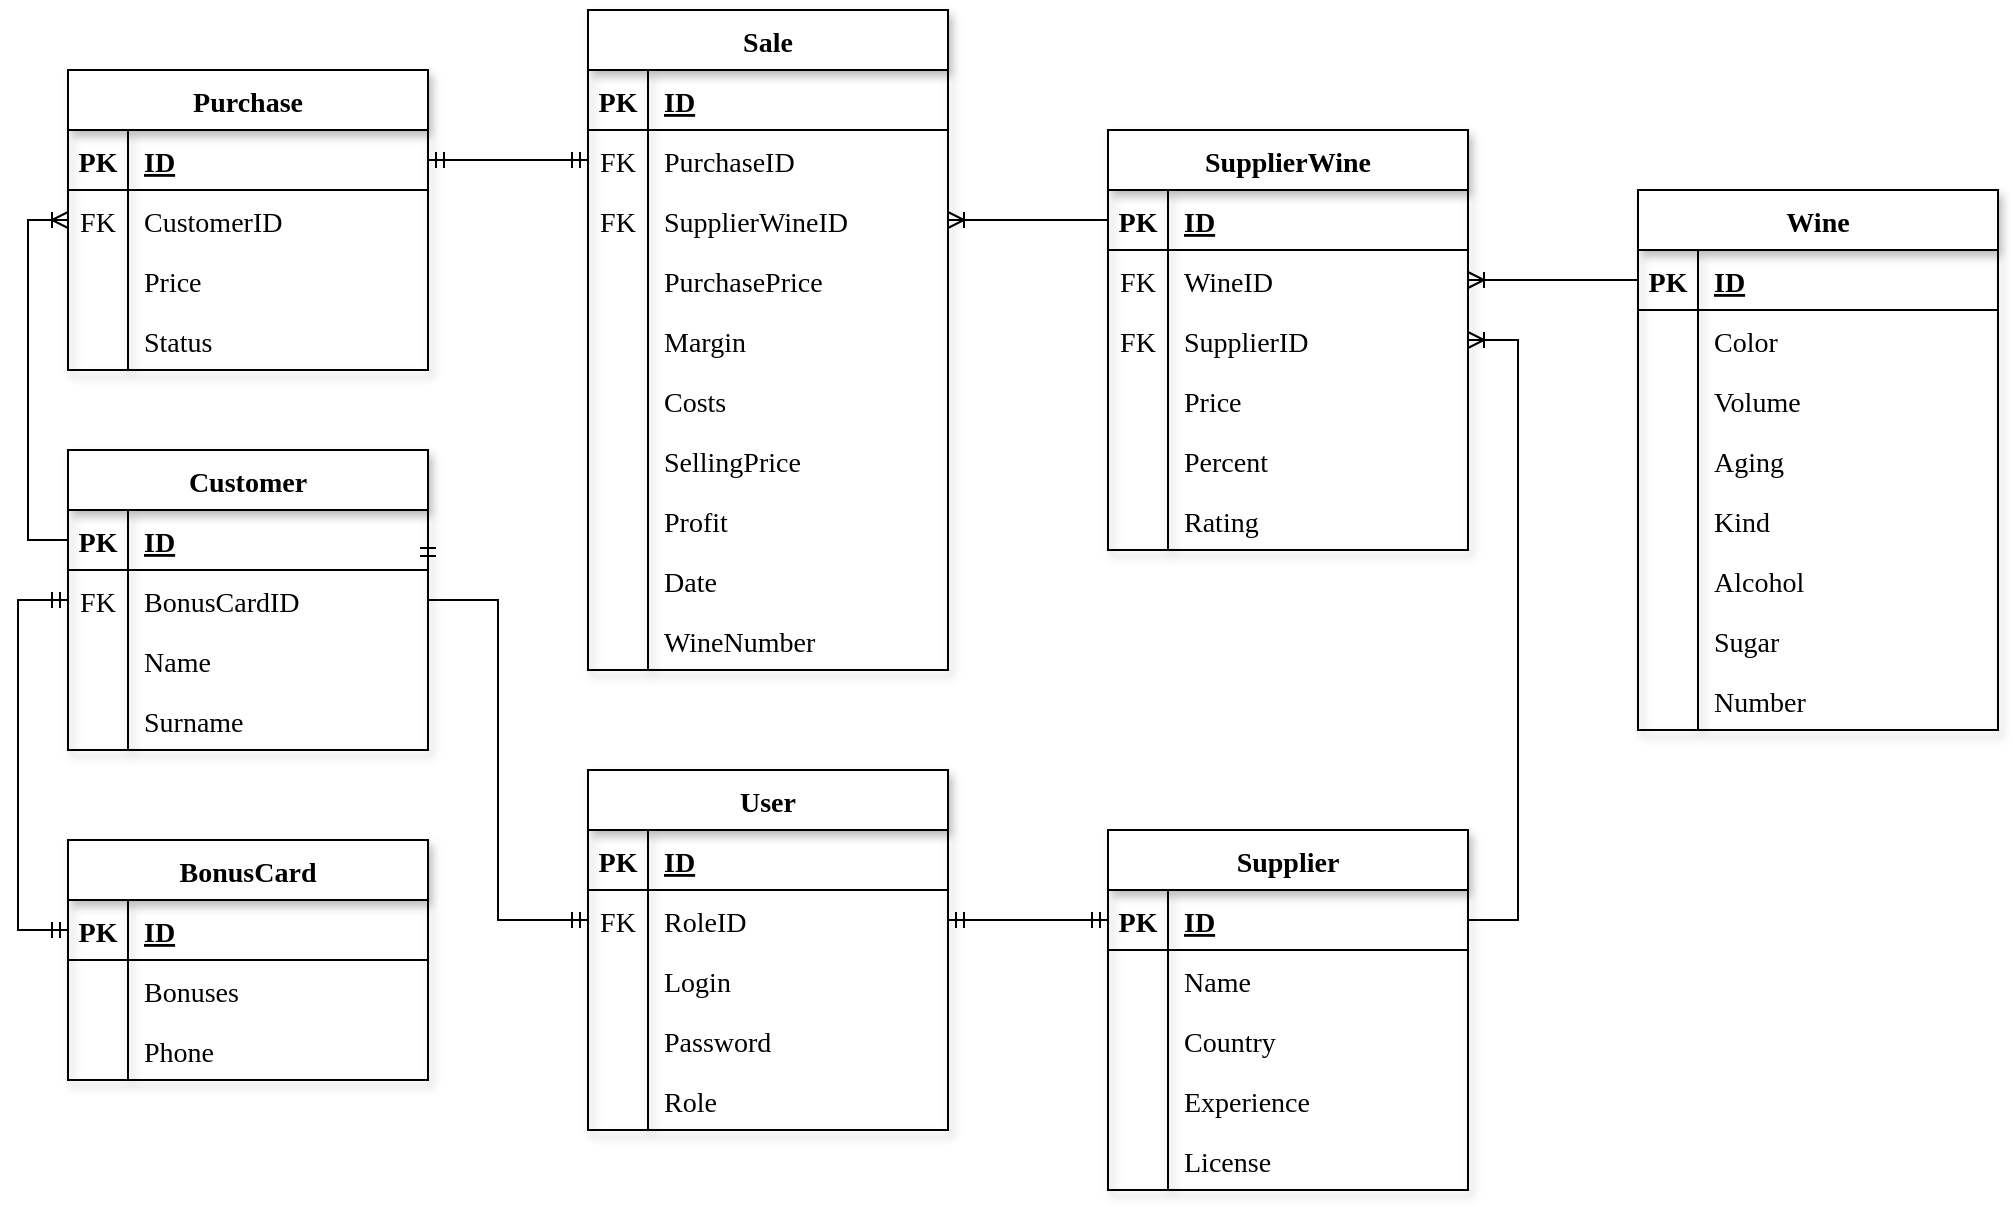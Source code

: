 <mxfile version="20.3.0" type="device"><diagram id="XGkkeGq5Codzp9SD0JPh" name="Page-1"><mxGraphModel dx="1288" dy="785" grid="1" gridSize="10" guides="1" tooltips="1" connect="1" arrows="1" fold="1" page="1" pageScale="1" pageWidth="1100" pageHeight="700" math="0" shadow="0"><root><mxCell id="0"/><mxCell id="1" parent="0"/><mxCell id="1Ai9GluLPzyUE-Ht4UJD-35" value="Purchase" style="shape=table;startSize=30;container=1;collapsible=1;childLayout=tableLayout;fixedRows=1;rowLines=0;fontStyle=1;align=center;resizeLast=1;fontFamily=Times New Roman;fontSize=14;shadow=1;" parent="1" vertex="1"><mxGeometry x="80" y="85" width="180" height="150" as="geometry"/></mxCell><mxCell id="1Ai9GluLPzyUE-Ht4UJD-36" value="" style="shape=tableRow;horizontal=0;startSize=0;swimlaneHead=0;swimlaneBody=0;fillColor=none;collapsible=0;dropTarget=0;points=[[0,0.5],[1,0.5]];portConstraint=eastwest;top=0;left=0;right=0;bottom=1;fontFamily=Times New Roman;fontSize=14;" parent="1Ai9GluLPzyUE-Ht4UJD-35" vertex="1"><mxGeometry y="30" width="180" height="30" as="geometry"/></mxCell><mxCell id="1Ai9GluLPzyUE-Ht4UJD-37" value="PK" style="shape=partialRectangle;connectable=0;fillColor=none;top=0;left=0;bottom=0;right=0;fontStyle=1;overflow=hidden;fontFamily=Times New Roman;fontSize=14;" parent="1Ai9GluLPzyUE-Ht4UJD-36" vertex="1"><mxGeometry width="30" height="30" as="geometry"><mxRectangle width="30" height="30" as="alternateBounds"/></mxGeometry></mxCell><mxCell id="1Ai9GluLPzyUE-Ht4UJD-38" value="ID" style="shape=partialRectangle;connectable=0;fillColor=none;top=0;left=0;bottom=0;right=0;align=left;spacingLeft=6;fontStyle=5;overflow=hidden;fontFamily=Times New Roman;fontSize=14;" parent="1Ai9GluLPzyUE-Ht4UJD-36" vertex="1"><mxGeometry x="30" width="150" height="30" as="geometry"><mxRectangle width="150" height="30" as="alternateBounds"/></mxGeometry></mxCell><mxCell id="1Ai9GluLPzyUE-Ht4UJD-39" value="" style="shape=tableRow;horizontal=0;startSize=0;swimlaneHead=0;swimlaneBody=0;fillColor=none;collapsible=0;dropTarget=0;points=[[0,0.5],[1,0.5]];portConstraint=eastwest;top=0;left=0;right=0;bottom=0;fontFamily=Times New Roman;fontSize=14;" parent="1Ai9GluLPzyUE-Ht4UJD-35" vertex="1"><mxGeometry y="60" width="180" height="30" as="geometry"/></mxCell><mxCell id="1Ai9GluLPzyUE-Ht4UJD-40" value="FK" style="shape=partialRectangle;connectable=0;fillColor=none;top=0;left=0;bottom=0;right=0;editable=1;overflow=hidden;fontFamily=Times New Roman;fontSize=14;" parent="1Ai9GluLPzyUE-Ht4UJD-39" vertex="1"><mxGeometry width="30" height="30" as="geometry"><mxRectangle width="30" height="30" as="alternateBounds"/></mxGeometry></mxCell><mxCell id="1Ai9GluLPzyUE-Ht4UJD-41" value="CustomerID" style="shape=partialRectangle;connectable=0;fillColor=none;top=0;left=0;bottom=0;right=0;align=left;spacingLeft=6;overflow=hidden;fontFamily=Times New Roman;fontSize=14;" parent="1Ai9GluLPzyUE-Ht4UJD-39" vertex="1"><mxGeometry x="30" width="150" height="30" as="geometry"><mxRectangle width="150" height="30" as="alternateBounds"/></mxGeometry></mxCell><mxCell id="1Ai9GluLPzyUE-Ht4UJD-42" value="" style="shape=tableRow;horizontal=0;startSize=0;swimlaneHead=0;swimlaneBody=0;fillColor=none;collapsible=0;dropTarget=0;points=[[0,0.5],[1,0.5]];portConstraint=eastwest;top=0;left=0;right=0;bottom=0;fontFamily=Times New Roman;fontSize=14;" parent="1Ai9GluLPzyUE-Ht4UJD-35" vertex="1"><mxGeometry y="90" width="180" height="30" as="geometry"/></mxCell><mxCell id="1Ai9GluLPzyUE-Ht4UJD-43" value="" style="shape=partialRectangle;connectable=0;fillColor=none;top=0;left=0;bottom=0;right=0;editable=1;overflow=hidden;fontFamily=Times New Roman;fontSize=14;" parent="1Ai9GluLPzyUE-Ht4UJD-42" vertex="1"><mxGeometry width="30" height="30" as="geometry"><mxRectangle width="30" height="30" as="alternateBounds"/></mxGeometry></mxCell><mxCell id="1Ai9GluLPzyUE-Ht4UJD-44" value="Price" style="shape=partialRectangle;connectable=0;fillColor=none;top=0;left=0;bottom=0;right=0;align=left;spacingLeft=6;overflow=hidden;fontFamily=Times New Roman;fontSize=14;" parent="1Ai9GluLPzyUE-Ht4UJD-42" vertex="1"><mxGeometry x="30" width="150" height="30" as="geometry"><mxRectangle width="150" height="30" as="alternateBounds"/></mxGeometry></mxCell><mxCell id="IpnvvjFnRVecOQaRxxlG-4" style="shape=tableRow;horizontal=0;startSize=0;swimlaneHead=0;swimlaneBody=0;fillColor=none;collapsible=0;dropTarget=0;points=[[0,0.5],[1,0.5]];portConstraint=eastwest;top=0;left=0;right=0;bottom=0;fontFamily=Times New Roman;fontSize=14;" parent="1Ai9GluLPzyUE-Ht4UJD-35" vertex="1"><mxGeometry y="120" width="180" height="30" as="geometry"/></mxCell><mxCell id="IpnvvjFnRVecOQaRxxlG-5" style="shape=partialRectangle;connectable=0;fillColor=none;top=0;left=0;bottom=0;right=0;editable=1;overflow=hidden;fontFamily=Times New Roman;fontSize=14;" parent="IpnvvjFnRVecOQaRxxlG-4" vertex="1"><mxGeometry width="30" height="30" as="geometry"><mxRectangle width="30" height="30" as="alternateBounds"/></mxGeometry></mxCell><mxCell id="IpnvvjFnRVecOQaRxxlG-6" value="Status" style="shape=partialRectangle;connectable=0;fillColor=none;top=0;left=0;bottom=0;right=0;align=left;spacingLeft=6;overflow=hidden;fontFamily=Times New Roman;fontSize=14;" parent="IpnvvjFnRVecOQaRxxlG-4" vertex="1"><mxGeometry x="30" width="150" height="30" as="geometry"><mxRectangle width="150" height="30" as="alternateBounds"/></mxGeometry></mxCell><mxCell id="1Ai9GluLPzyUE-Ht4UJD-48" value="BonusCard" style="shape=table;startSize=30;container=1;collapsible=1;childLayout=tableLayout;fixedRows=1;rowLines=0;fontStyle=1;align=center;resizeLast=1;fontFamily=Times New Roman;fontSize=14;shadow=1;" parent="1" vertex="1"><mxGeometry x="80" y="470" width="180" height="120" as="geometry"/></mxCell><mxCell id="1Ai9GluLPzyUE-Ht4UJD-49" value="" style="shape=tableRow;horizontal=0;startSize=0;swimlaneHead=0;swimlaneBody=0;fillColor=none;collapsible=0;dropTarget=0;points=[[0,0.5],[1,0.5]];portConstraint=eastwest;top=0;left=0;right=0;bottom=1;fontFamily=Times New Roman;fontSize=14;" parent="1Ai9GluLPzyUE-Ht4UJD-48" vertex="1"><mxGeometry y="30" width="180" height="30" as="geometry"/></mxCell><mxCell id="1Ai9GluLPzyUE-Ht4UJD-50" value="PK" style="shape=partialRectangle;connectable=0;fillColor=none;top=0;left=0;bottom=0;right=0;fontStyle=1;overflow=hidden;fontFamily=Times New Roman;fontSize=14;" parent="1Ai9GluLPzyUE-Ht4UJD-49" vertex="1"><mxGeometry width="30" height="30" as="geometry"><mxRectangle width="30" height="30" as="alternateBounds"/></mxGeometry></mxCell><mxCell id="1Ai9GluLPzyUE-Ht4UJD-51" value="ID" style="shape=partialRectangle;connectable=0;fillColor=none;top=0;left=0;bottom=0;right=0;align=left;spacingLeft=6;fontStyle=5;overflow=hidden;fontFamily=Times New Roman;fontSize=14;" parent="1Ai9GluLPzyUE-Ht4UJD-49" vertex="1"><mxGeometry x="30" width="150" height="30" as="geometry"><mxRectangle width="150" height="30" as="alternateBounds"/></mxGeometry></mxCell><mxCell id="1Ai9GluLPzyUE-Ht4UJD-55" value="" style="shape=tableRow;horizontal=0;startSize=0;swimlaneHead=0;swimlaneBody=0;fillColor=none;collapsible=0;dropTarget=0;points=[[0,0.5],[1,0.5]];portConstraint=eastwest;top=0;left=0;right=0;bottom=0;fontFamily=Times New Roman;fontSize=14;" parent="1Ai9GluLPzyUE-Ht4UJD-48" vertex="1"><mxGeometry y="60" width="180" height="30" as="geometry"/></mxCell><mxCell id="1Ai9GluLPzyUE-Ht4UJD-56" value="" style="shape=partialRectangle;connectable=0;fillColor=none;top=0;left=0;bottom=0;right=0;editable=1;overflow=hidden;fontFamily=Times New Roman;fontSize=14;" parent="1Ai9GluLPzyUE-Ht4UJD-55" vertex="1"><mxGeometry width="30" height="30" as="geometry"><mxRectangle width="30" height="30" as="alternateBounds"/></mxGeometry></mxCell><mxCell id="1Ai9GluLPzyUE-Ht4UJD-57" value="Bonuses" style="shape=partialRectangle;connectable=0;fillColor=none;top=0;left=0;bottom=0;right=0;align=left;spacingLeft=6;overflow=hidden;fontFamily=Times New Roman;fontSize=14;" parent="1Ai9GluLPzyUE-Ht4UJD-55" vertex="1"><mxGeometry x="30" width="150" height="30" as="geometry"><mxRectangle width="150" height="30" as="alternateBounds"/></mxGeometry></mxCell><mxCell id="IpnvvjFnRVecOQaRxxlG-1" style="shape=tableRow;horizontal=0;startSize=0;swimlaneHead=0;swimlaneBody=0;fillColor=none;collapsible=0;dropTarget=0;points=[[0,0.5],[1,0.5]];portConstraint=eastwest;top=0;left=0;right=0;bottom=0;fontFamily=Times New Roman;fontSize=14;" parent="1Ai9GluLPzyUE-Ht4UJD-48" vertex="1"><mxGeometry y="90" width="180" height="30" as="geometry"/></mxCell><mxCell id="IpnvvjFnRVecOQaRxxlG-2" style="shape=partialRectangle;connectable=0;fillColor=none;top=0;left=0;bottom=0;right=0;editable=1;overflow=hidden;fontFamily=Times New Roman;fontSize=14;" parent="IpnvvjFnRVecOQaRxxlG-1" vertex="1"><mxGeometry width="30" height="30" as="geometry"><mxRectangle width="30" height="30" as="alternateBounds"/></mxGeometry></mxCell><mxCell id="IpnvvjFnRVecOQaRxxlG-3" value="Phone" style="shape=partialRectangle;connectable=0;fillColor=none;top=0;left=0;bottom=0;right=0;align=left;spacingLeft=6;overflow=hidden;fontFamily=Times New Roman;fontSize=14;" parent="IpnvvjFnRVecOQaRxxlG-1" vertex="1"><mxGeometry x="30" width="150" height="30" as="geometry"><mxRectangle width="150" height="30" as="alternateBounds"/></mxGeometry></mxCell><mxCell id="1Ai9GluLPzyUE-Ht4UJD-58" value="Customer" style="shape=table;startSize=30;container=1;collapsible=1;childLayout=tableLayout;fixedRows=1;rowLines=0;fontStyle=1;align=center;resizeLast=1;fontFamily=Times New Roman;fontSize=14;shadow=1;" parent="1" vertex="1"><mxGeometry x="80" y="275" width="180" height="150" as="geometry"/></mxCell><mxCell id="1Ai9GluLPzyUE-Ht4UJD-59" value="" style="shape=tableRow;horizontal=0;startSize=0;swimlaneHead=0;swimlaneBody=0;fillColor=none;collapsible=0;dropTarget=0;points=[[0,0.5],[1,0.5]];portConstraint=eastwest;top=0;left=0;right=0;bottom=1;fontFamily=Times New Roman;fontSize=14;" parent="1Ai9GluLPzyUE-Ht4UJD-58" vertex="1"><mxGeometry y="30" width="180" height="30" as="geometry"/></mxCell><mxCell id="1Ai9GluLPzyUE-Ht4UJD-60" value="PK" style="shape=partialRectangle;connectable=0;fillColor=none;top=0;left=0;bottom=0;right=0;fontStyle=1;overflow=hidden;fontFamily=Times New Roman;fontSize=14;" parent="1Ai9GluLPzyUE-Ht4UJD-59" vertex="1"><mxGeometry width="30" height="30" as="geometry"><mxRectangle width="30" height="30" as="alternateBounds"/></mxGeometry></mxCell><mxCell id="1Ai9GluLPzyUE-Ht4UJD-61" value="ID" style="shape=partialRectangle;connectable=0;fillColor=none;top=0;left=0;bottom=0;right=0;align=left;spacingLeft=6;fontStyle=5;overflow=hidden;fontFamily=Times New Roman;fontSize=14;" parent="1Ai9GluLPzyUE-Ht4UJD-59" vertex="1"><mxGeometry x="30" width="150" height="30" as="geometry"><mxRectangle width="150" height="30" as="alternateBounds"/></mxGeometry></mxCell><mxCell id="1Ai9GluLPzyUE-Ht4UJD-62" value="" style="shape=tableRow;horizontal=0;startSize=0;swimlaneHead=0;swimlaneBody=0;fillColor=none;collapsible=0;dropTarget=0;points=[[0,0.5],[1,0.5]];portConstraint=eastwest;top=0;left=0;right=0;bottom=0;fontFamily=Times New Roman;fontSize=14;" parent="1Ai9GluLPzyUE-Ht4UJD-58" vertex="1"><mxGeometry y="60" width="180" height="30" as="geometry"/></mxCell><mxCell id="1Ai9GluLPzyUE-Ht4UJD-63" value="FK" style="shape=partialRectangle;connectable=0;fillColor=none;top=0;left=0;bottom=0;right=0;editable=1;overflow=hidden;fontFamily=Times New Roman;fontSize=14;" parent="1Ai9GluLPzyUE-Ht4UJD-62" vertex="1"><mxGeometry width="30" height="30" as="geometry"><mxRectangle width="30" height="30" as="alternateBounds"/></mxGeometry></mxCell><mxCell id="1Ai9GluLPzyUE-Ht4UJD-64" value="BonusCardID" style="shape=partialRectangle;connectable=0;fillColor=none;top=0;left=0;bottom=0;right=0;align=left;spacingLeft=6;overflow=hidden;fontFamily=Times New Roman;fontSize=14;" parent="1Ai9GluLPzyUE-Ht4UJD-62" vertex="1"><mxGeometry x="30" width="150" height="30" as="geometry"><mxRectangle width="150" height="30" as="alternateBounds"/></mxGeometry></mxCell><mxCell id="1Ai9GluLPzyUE-Ht4UJD-65" value="" style="shape=tableRow;horizontal=0;startSize=0;swimlaneHead=0;swimlaneBody=0;fillColor=none;collapsible=0;dropTarget=0;points=[[0,0.5],[1,0.5]];portConstraint=eastwest;top=0;left=0;right=0;bottom=0;fontFamily=Times New Roman;fontSize=14;" parent="1Ai9GluLPzyUE-Ht4UJD-58" vertex="1"><mxGeometry y="90" width="180" height="30" as="geometry"/></mxCell><mxCell id="1Ai9GluLPzyUE-Ht4UJD-66" value="" style="shape=partialRectangle;connectable=0;fillColor=none;top=0;left=0;bottom=0;right=0;editable=1;overflow=hidden;fontFamily=Times New Roman;fontSize=14;" parent="1Ai9GluLPzyUE-Ht4UJD-65" vertex="1"><mxGeometry width="30" height="30" as="geometry"><mxRectangle width="30" height="30" as="alternateBounds"/></mxGeometry></mxCell><mxCell id="1Ai9GluLPzyUE-Ht4UJD-67" value="Name" style="shape=partialRectangle;connectable=0;fillColor=none;top=0;left=0;bottom=0;right=0;align=left;spacingLeft=6;overflow=hidden;fontFamily=Times New Roman;fontSize=14;" parent="1Ai9GluLPzyUE-Ht4UJD-65" vertex="1"><mxGeometry x="30" width="150" height="30" as="geometry"><mxRectangle width="150" height="30" as="alternateBounds"/></mxGeometry></mxCell><mxCell id="1Ai9GluLPzyUE-Ht4UJD-68" style="shape=tableRow;horizontal=0;startSize=0;swimlaneHead=0;swimlaneBody=0;fillColor=none;collapsible=0;dropTarget=0;points=[[0,0.5],[1,0.5]];portConstraint=eastwest;top=0;left=0;right=0;bottom=0;fontFamily=Times New Roman;fontSize=14;" parent="1Ai9GluLPzyUE-Ht4UJD-58" vertex="1"><mxGeometry y="120" width="180" height="30" as="geometry"/></mxCell><mxCell id="1Ai9GluLPzyUE-Ht4UJD-69" style="shape=partialRectangle;connectable=0;fillColor=none;top=0;left=0;bottom=0;right=0;editable=1;overflow=hidden;fontFamily=Times New Roman;fontSize=14;" parent="1Ai9GluLPzyUE-Ht4UJD-68" vertex="1"><mxGeometry width="30" height="30" as="geometry"><mxRectangle width="30" height="30" as="alternateBounds"/></mxGeometry></mxCell><mxCell id="1Ai9GluLPzyUE-Ht4UJD-70" value="Surname" style="shape=partialRectangle;connectable=0;fillColor=none;top=0;left=0;bottom=0;right=0;align=left;spacingLeft=6;overflow=hidden;fontFamily=Times New Roman;fontSize=14;" parent="1Ai9GluLPzyUE-Ht4UJD-68" vertex="1"><mxGeometry x="30" width="150" height="30" as="geometry"><mxRectangle width="150" height="30" as="alternateBounds"/></mxGeometry></mxCell><mxCell id="1Ai9GluLPzyUE-Ht4UJD-74" value="Sale" style="shape=table;startSize=30;container=1;collapsible=1;childLayout=tableLayout;fixedRows=1;rowLines=0;fontStyle=1;align=center;resizeLast=1;fontFamily=Times New Roman;fontSize=14;shadow=1;" parent="1" vertex="1"><mxGeometry x="340" y="55" width="180" height="330" as="geometry"/></mxCell><mxCell id="1Ai9GluLPzyUE-Ht4UJD-75" value="" style="shape=tableRow;horizontal=0;startSize=0;swimlaneHead=0;swimlaneBody=0;fillColor=none;collapsible=0;dropTarget=0;points=[[0,0.5],[1,0.5]];portConstraint=eastwest;top=0;left=0;right=0;bottom=1;fontFamily=Times New Roman;fontSize=14;" parent="1Ai9GluLPzyUE-Ht4UJD-74" vertex="1"><mxGeometry y="30" width="180" height="30" as="geometry"/></mxCell><mxCell id="1Ai9GluLPzyUE-Ht4UJD-76" value="PK" style="shape=partialRectangle;connectable=0;fillColor=none;top=0;left=0;bottom=0;right=0;fontStyle=1;overflow=hidden;fontFamily=Times New Roman;fontSize=14;" parent="1Ai9GluLPzyUE-Ht4UJD-75" vertex="1"><mxGeometry width="30" height="30" as="geometry"><mxRectangle width="30" height="30" as="alternateBounds"/></mxGeometry></mxCell><mxCell id="1Ai9GluLPzyUE-Ht4UJD-77" value="ID" style="shape=partialRectangle;connectable=0;fillColor=none;top=0;left=0;bottom=0;right=0;align=left;spacingLeft=6;fontStyle=5;overflow=hidden;fontFamily=Times New Roman;fontSize=14;" parent="1Ai9GluLPzyUE-Ht4UJD-75" vertex="1"><mxGeometry x="30" width="150" height="30" as="geometry"><mxRectangle width="150" height="30" as="alternateBounds"/></mxGeometry></mxCell><mxCell id="1Ai9GluLPzyUE-Ht4UJD-78" value="" style="shape=tableRow;horizontal=0;startSize=0;swimlaneHead=0;swimlaneBody=0;fillColor=none;collapsible=0;dropTarget=0;points=[[0,0.5],[1,0.5]];portConstraint=eastwest;top=0;left=0;right=0;bottom=0;fontFamily=Times New Roman;fontSize=14;" parent="1Ai9GluLPzyUE-Ht4UJD-74" vertex="1"><mxGeometry y="60" width="180" height="30" as="geometry"/></mxCell><mxCell id="1Ai9GluLPzyUE-Ht4UJD-79" value="FK" style="shape=partialRectangle;connectable=0;fillColor=none;top=0;left=0;bottom=0;right=0;editable=1;overflow=hidden;fontFamily=Times New Roman;fontSize=14;" parent="1Ai9GluLPzyUE-Ht4UJD-78" vertex="1"><mxGeometry width="30" height="30" as="geometry"><mxRectangle width="30" height="30" as="alternateBounds"/></mxGeometry></mxCell><mxCell id="1Ai9GluLPzyUE-Ht4UJD-80" value="PurchaseID" style="shape=partialRectangle;connectable=0;fillColor=none;top=0;left=0;bottom=0;right=0;align=left;spacingLeft=6;overflow=hidden;fontFamily=Times New Roman;fontSize=14;" parent="1Ai9GluLPzyUE-Ht4UJD-78" vertex="1"><mxGeometry x="30" width="150" height="30" as="geometry"><mxRectangle width="150" height="30" as="alternateBounds"/></mxGeometry></mxCell><mxCell id="1Ai9GluLPzyUE-Ht4UJD-81" value="" style="shape=tableRow;horizontal=0;startSize=0;swimlaneHead=0;swimlaneBody=0;fillColor=none;collapsible=0;dropTarget=0;points=[[0,0.5],[1,0.5]];portConstraint=eastwest;top=0;left=0;right=0;bottom=0;fontFamily=Times New Roman;fontSize=14;" parent="1Ai9GluLPzyUE-Ht4UJD-74" vertex="1"><mxGeometry y="90" width="180" height="30" as="geometry"/></mxCell><mxCell id="1Ai9GluLPzyUE-Ht4UJD-82" value="FK" style="shape=partialRectangle;connectable=0;fillColor=none;top=0;left=0;bottom=0;right=0;editable=1;overflow=hidden;fontFamily=Times New Roman;fontSize=14;" parent="1Ai9GluLPzyUE-Ht4UJD-81" vertex="1"><mxGeometry width="30" height="30" as="geometry"><mxRectangle width="30" height="30" as="alternateBounds"/></mxGeometry></mxCell><mxCell id="1Ai9GluLPzyUE-Ht4UJD-83" value="SupplierWineID" style="shape=partialRectangle;connectable=0;fillColor=none;top=0;left=0;bottom=0;right=0;align=left;spacingLeft=6;overflow=hidden;fontFamily=Times New Roman;fontSize=14;" parent="1Ai9GluLPzyUE-Ht4UJD-81" vertex="1"><mxGeometry x="30" width="150" height="30" as="geometry"><mxRectangle width="150" height="30" as="alternateBounds"/></mxGeometry></mxCell><mxCell id="1Ai9GluLPzyUE-Ht4UJD-84" style="shape=tableRow;horizontal=0;startSize=0;swimlaneHead=0;swimlaneBody=0;fillColor=none;collapsible=0;dropTarget=0;points=[[0,0.5],[1,0.5]];portConstraint=eastwest;top=0;left=0;right=0;bottom=0;fontFamily=Times New Roman;fontSize=14;" parent="1Ai9GluLPzyUE-Ht4UJD-74" vertex="1"><mxGeometry y="120" width="180" height="30" as="geometry"/></mxCell><mxCell id="1Ai9GluLPzyUE-Ht4UJD-85" style="shape=partialRectangle;connectable=0;fillColor=none;top=0;left=0;bottom=0;right=0;editable=1;overflow=hidden;fontFamily=Times New Roman;fontSize=14;" parent="1Ai9GluLPzyUE-Ht4UJD-84" vertex="1"><mxGeometry width="30" height="30" as="geometry"><mxRectangle width="30" height="30" as="alternateBounds"/></mxGeometry></mxCell><mxCell id="1Ai9GluLPzyUE-Ht4UJD-86" value="PurchasePrice" style="shape=partialRectangle;connectable=0;fillColor=none;top=0;left=0;bottom=0;right=0;align=left;spacingLeft=6;overflow=hidden;fontFamily=Times New Roman;fontSize=14;" parent="1Ai9GluLPzyUE-Ht4UJD-84" vertex="1"><mxGeometry x="30" width="150" height="30" as="geometry"><mxRectangle width="150" height="30" as="alternateBounds"/></mxGeometry></mxCell><mxCell id="1Ai9GluLPzyUE-Ht4UJD-87" style="shape=tableRow;horizontal=0;startSize=0;swimlaneHead=0;swimlaneBody=0;fillColor=none;collapsible=0;dropTarget=0;points=[[0,0.5],[1,0.5]];portConstraint=eastwest;top=0;left=0;right=0;bottom=0;fontFamily=Times New Roman;fontSize=14;" parent="1Ai9GluLPzyUE-Ht4UJD-74" vertex="1"><mxGeometry y="150" width="180" height="30" as="geometry"/></mxCell><mxCell id="1Ai9GluLPzyUE-Ht4UJD-88" style="shape=partialRectangle;connectable=0;fillColor=none;top=0;left=0;bottom=0;right=0;editable=1;overflow=hidden;fontFamily=Times New Roman;fontSize=14;" parent="1Ai9GluLPzyUE-Ht4UJD-87" vertex="1"><mxGeometry width="30" height="30" as="geometry"><mxRectangle width="30" height="30" as="alternateBounds"/></mxGeometry></mxCell><mxCell id="1Ai9GluLPzyUE-Ht4UJD-89" value="Margin" style="shape=partialRectangle;connectable=0;fillColor=none;top=0;left=0;bottom=0;right=0;align=left;spacingLeft=6;overflow=hidden;fontFamily=Times New Roman;fontSize=14;" parent="1Ai9GluLPzyUE-Ht4UJD-87" vertex="1"><mxGeometry x="30" width="150" height="30" as="geometry"><mxRectangle width="150" height="30" as="alternateBounds"/></mxGeometry></mxCell><mxCell id="1Ai9GluLPzyUE-Ht4UJD-90" style="shape=tableRow;horizontal=0;startSize=0;swimlaneHead=0;swimlaneBody=0;fillColor=none;collapsible=0;dropTarget=0;points=[[0,0.5],[1,0.5]];portConstraint=eastwest;top=0;left=0;right=0;bottom=0;fontFamily=Times New Roman;fontSize=14;" parent="1Ai9GluLPzyUE-Ht4UJD-74" vertex="1"><mxGeometry y="180" width="180" height="30" as="geometry"/></mxCell><mxCell id="1Ai9GluLPzyUE-Ht4UJD-91" style="shape=partialRectangle;connectable=0;fillColor=none;top=0;left=0;bottom=0;right=0;editable=1;overflow=hidden;fontFamily=Times New Roman;fontSize=14;" parent="1Ai9GluLPzyUE-Ht4UJD-90" vertex="1"><mxGeometry width="30" height="30" as="geometry"><mxRectangle width="30" height="30" as="alternateBounds"/></mxGeometry></mxCell><mxCell id="1Ai9GluLPzyUE-Ht4UJD-92" value="Costs" style="shape=partialRectangle;connectable=0;fillColor=none;top=0;left=0;bottom=0;right=0;align=left;spacingLeft=6;overflow=hidden;fontFamily=Times New Roman;fontSize=14;" parent="1Ai9GluLPzyUE-Ht4UJD-90" vertex="1"><mxGeometry x="30" width="150" height="30" as="geometry"><mxRectangle width="150" height="30" as="alternateBounds"/></mxGeometry></mxCell><mxCell id="1Ai9GluLPzyUE-Ht4UJD-93" style="shape=tableRow;horizontal=0;startSize=0;swimlaneHead=0;swimlaneBody=0;fillColor=none;collapsible=0;dropTarget=0;points=[[0,0.5],[1,0.5]];portConstraint=eastwest;top=0;left=0;right=0;bottom=0;fontFamily=Times New Roman;fontSize=14;" parent="1Ai9GluLPzyUE-Ht4UJD-74" vertex="1"><mxGeometry y="210" width="180" height="30" as="geometry"/></mxCell><mxCell id="1Ai9GluLPzyUE-Ht4UJD-94" style="shape=partialRectangle;connectable=0;fillColor=none;top=0;left=0;bottom=0;right=0;editable=1;overflow=hidden;fontFamily=Times New Roman;fontSize=14;" parent="1Ai9GluLPzyUE-Ht4UJD-93" vertex="1"><mxGeometry width="30" height="30" as="geometry"><mxRectangle width="30" height="30" as="alternateBounds"/></mxGeometry></mxCell><mxCell id="1Ai9GluLPzyUE-Ht4UJD-95" value="SellingPrice" style="shape=partialRectangle;connectable=0;fillColor=none;top=0;left=0;bottom=0;right=0;align=left;spacingLeft=6;overflow=hidden;fontFamily=Times New Roman;fontSize=14;" parent="1Ai9GluLPzyUE-Ht4UJD-93" vertex="1"><mxGeometry x="30" width="150" height="30" as="geometry"><mxRectangle width="150" height="30" as="alternateBounds"/></mxGeometry></mxCell><mxCell id="1Ai9GluLPzyUE-Ht4UJD-96" style="shape=tableRow;horizontal=0;startSize=0;swimlaneHead=0;swimlaneBody=0;fillColor=none;collapsible=0;dropTarget=0;points=[[0,0.5],[1,0.5]];portConstraint=eastwest;top=0;left=0;right=0;bottom=0;fontFamily=Times New Roman;fontSize=14;" parent="1Ai9GluLPzyUE-Ht4UJD-74" vertex="1"><mxGeometry y="240" width="180" height="30" as="geometry"/></mxCell><mxCell id="1Ai9GluLPzyUE-Ht4UJD-97" style="shape=partialRectangle;connectable=0;fillColor=none;top=0;left=0;bottom=0;right=0;editable=1;overflow=hidden;fontFamily=Times New Roman;fontSize=14;" parent="1Ai9GluLPzyUE-Ht4UJD-96" vertex="1"><mxGeometry width="30" height="30" as="geometry"><mxRectangle width="30" height="30" as="alternateBounds"/></mxGeometry></mxCell><mxCell id="1Ai9GluLPzyUE-Ht4UJD-98" value="Profit" style="shape=partialRectangle;connectable=0;fillColor=none;top=0;left=0;bottom=0;right=0;align=left;spacingLeft=6;overflow=hidden;fontFamily=Times New Roman;fontSize=14;" parent="1Ai9GluLPzyUE-Ht4UJD-96" vertex="1"><mxGeometry x="30" width="150" height="30" as="geometry"><mxRectangle width="150" height="30" as="alternateBounds"/></mxGeometry></mxCell><mxCell id="1Ai9GluLPzyUE-Ht4UJD-99" style="shape=tableRow;horizontal=0;startSize=0;swimlaneHead=0;swimlaneBody=0;fillColor=none;collapsible=0;dropTarget=0;points=[[0,0.5],[1,0.5]];portConstraint=eastwest;top=0;left=0;right=0;bottom=0;fontFamily=Times New Roman;fontSize=14;" parent="1Ai9GluLPzyUE-Ht4UJD-74" vertex="1"><mxGeometry y="270" width="180" height="30" as="geometry"/></mxCell><mxCell id="1Ai9GluLPzyUE-Ht4UJD-100" style="shape=partialRectangle;connectable=0;fillColor=none;top=0;left=0;bottom=0;right=0;editable=1;overflow=hidden;fontFamily=Times New Roman;fontSize=14;" parent="1Ai9GluLPzyUE-Ht4UJD-99" vertex="1"><mxGeometry width="30" height="30" as="geometry"><mxRectangle width="30" height="30" as="alternateBounds"/></mxGeometry></mxCell><mxCell id="1Ai9GluLPzyUE-Ht4UJD-101" value="Date" style="shape=partialRectangle;connectable=0;fillColor=none;top=0;left=0;bottom=0;right=0;align=left;spacingLeft=6;overflow=hidden;fontFamily=Times New Roman;fontSize=14;" parent="1Ai9GluLPzyUE-Ht4UJD-99" vertex="1"><mxGeometry x="30" width="150" height="30" as="geometry"><mxRectangle width="150" height="30" as="alternateBounds"/></mxGeometry></mxCell><mxCell id="IpnvvjFnRVecOQaRxxlG-11" style="shape=tableRow;horizontal=0;startSize=0;swimlaneHead=0;swimlaneBody=0;fillColor=none;collapsible=0;dropTarget=0;points=[[0,0.5],[1,0.5]];portConstraint=eastwest;top=0;left=0;right=0;bottom=0;fontFamily=Times New Roman;fontSize=14;" parent="1Ai9GluLPzyUE-Ht4UJD-74" vertex="1"><mxGeometry y="300" width="180" height="30" as="geometry"/></mxCell><mxCell id="IpnvvjFnRVecOQaRxxlG-12" style="shape=partialRectangle;connectable=0;fillColor=none;top=0;left=0;bottom=0;right=0;editable=1;overflow=hidden;fontFamily=Times New Roman;fontSize=14;" parent="IpnvvjFnRVecOQaRxxlG-11" vertex="1"><mxGeometry width="30" height="30" as="geometry"><mxRectangle width="30" height="30" as="alternateBounds"/></mxGeometry></mxCell><mxCell id="IpnvvjFnRVecOQaRxxlG-13" value="WineNumber" style="shape=partialRectangle;connectable=0;fillColor=none;top=0;left=0;bottom=0;right=0;align=left;spacingLeft=6;overflow=hidden;fontFamily=Times New Roman;fontSize=14;" parent="IpnvvjFnRVecOQaRxxlG-11" vertex="1"><mxGeometry x="30" width="150" height="30" as="geometry"><mxRectangle width="150" height="30" as="alternateBounds"/></mxGeometry></mxCell><mxCell id="1Ai9GluLPzyUE-Ht4UJD-102" value="SupplierWine" style="shape=table;startSize=30;container=1;collapsible=1;childLayout=tableLayout;fixedRows=1;rowLines=0;fontStyle=1;align=center;resizeLast=1;fontFamily=Times New Roman;fontSize=14;shadow=1;" parent="1" vertex="1"><mxGeometry x="600" y="115" width="180" height="210" as="geometry"/></mxCell><mxCell id="1Ai9GluLPzyUE-Ht4UJD-103" value="" style="shape=tableRow;horizontal=0;startSize=0;swimlaneHead=0;swimlaneBody=0;fillColor=none;collapsible=0;dropTarget=0;points=[[0,0.5],[1,0.5]];portConstraint=eastwest;top=0;left=0;right=0;bottom=1;fontFamily=Times New Roman;fontSize=14;" parent="1Ai9GluLPzyUE-Ht4UJD-102" vertex="1"><mxGeometry y="30" width="180" height="30" as="geometry"/></mxCell><mxCell id="1Ai9GluLPzyUE-Ht4UJD-104" value="PK" style="shape=partialRectangle;connectable=0;fillColor=none;top=0;left=0;bottom=0;right=0;fontStyle=1;overflow=hidden;fontFamily=Times New Roman;fontSize=14;" parent="1Ai9GluLPzyUE-Ht4UJD-103" vertex="1"><mxGeometry width="30" height="30" as="geometry"><mxRectangle width="30" height="30" as="alternateBounds"/></mxGeometry></mxCell><mxCell id="1Ai9GluLPzyUE-Ht4UJD-105" value="ID" style="shape=partialRectangle;connectable=0;fillColor=none;top=0;left=0;bottom=0;right=0;align=left;spacingLeft=6;fontStyle=5;overflow=hidden;fontFamily=Times New Roman;fontSize=14;" parent="1Ai9GluLPzyUE-Ht4UJD-103" vertex="1"><mxGeometry x="30" width="150" height="30" as="geometry"><mxRectangle width="150" height="30" as="alternateBounds"/></mxGeometry></mxCell><mxCell id="1Ai9GluLPzyUE-Ht4UJD-109" value="" style="shape=tableRow;horizontal=0;startSize=0;swimlaneHead=0;swimlaneBody=0;fillColor=none;collapsible=0;dropTarget=0;points=[[0,0.5],[1,0.5]];portConstraint=eastwest;top=0;left=0;right=0;bottom=0;fontFamily=Times New Roman;fontSize=14;" parent="1Ai9GluLPzyUE-Ht4UJD-102" vertex="1"><mxGeometry y="60" width="180" height="30" as="geometry"/></mxCell><mxCell id="1Ai9GluLPzyUE-Ht4UJD-110" value="FK" style="shape=partialRectangle;connectable=0;fillColor=none;top=0;left=0;bottom=0;right=0;editable=1;overflow=hidden;fontFamily=Times New Roman;fontSize=14;" parent="1Ai9GluLPzyUE-Ht4UJD-109" vertex="1"><mxGeometry width="30" height="30" as="geometry"><mxRectangle width="30" height="30" as="alternateBounds"/></mxGeometry></mxCell><mxCell id="1Ai9GluLPzyUE-Ht4UJD-111" value="WineID" style="shape=partialRectangle;connectable=0;fillColor=none;top=0;left=0;bottom=0;right=0;align=left;spacingLeft=6;overflow=hidden;fontFamily=Times New Roman;fontSize=14;" parent="1Ai9GluLPzyUE-Ht4UJD-109" vertex="1"><mxGeometry x="30" width="150" height="30" as="geometry"><mxRectangle width="150" height="30" as="alternateBounds"/></mxGeometry></mxCell><mxCell id="1Ai9GluLPzyUE-Ht4UJD-112" style="shape=tableRow;horizontal=0;startSize=0;swimlaneHead=0;swimlaneBody=0;fillColor=none;collapsible=0;dropTarget=0;points=[[0,0.5],[1,0.5]];portConstraint=eastwest;top=0;left=0;right=0;bottom=0;fontFamily=Times New Roman;fontSize=14;" parent="1Ai9GluLPzyUE-Ht4UJD-102" vertex="1"><mxGeometry y="90" width="180" height="30" as="geometry"/></mxCell><mxCell id="1Ai9GluLPzyUE-Ht4UJD-113" value="FK" style="shape=partialRectangle;connectable=0;fillColor=none;top=0;left=0;bottom=0;right=0;editable=1;overflow=hidden;fontFamily=Times New Roman;fontSize=14;" parent="1Ai9GluLPzyUE-Ht4UJD-112" vertex="1"><mxGeometry width="30" height="30" as="geometry"><mxRectangle width="30" height="30" as="alternateBounds"/></mxGeometry></mxCell><mxCell id="1Ai9GluLPzyUE-Ht4UJD-114" value="SupplierID" style="shape=partialRectangle;connectable=0;fillColor=none;top=0;left=0;bottom=0;right=0;align=left;spacingLeft=6;overflow=hidden;fontFamily=Times New Roman;fontSize=14;" parent="1Ai9GluLPzyUE-Ht4UJD-112" vertex="1"><mxGeometry x="30" width="150" height="30" as="geometry"><mxRectangle width="150" height="30" as="alternateBounds"/></mxGeometry></mxCell><mxCell id="1Ai9GluLPzyUE-Ht4UJD-115" style="shape=tableRow;horizontal=0;startSize=0;swimlaneHead=0;swimlaneBody=0;fillColor=none;collapsible=0;dropTarget=0;points=[[0,0.5],[1,0.5]];portConstraint=eastwest;top=0;left=0;right=0;bottom=0;fontFamily=Times New Roman;fontSize=14;" parent="1Ai9GluLPzyUE-Ht4UJD-102" vertex="1"><mxGeometry y="120" width="180" height="30" as="geometry"/></mxCell><mxCell id="1Ai9GluLPzyUE-Ht4UJD-116" style="shape=partialRectangle;connectable=0;fillColor=none;top=0;left=0;bottom=0;right=0;editable=1;overflow=hidden;fontFamily=Times New Roman;fontSize=14;" parent="1Ai9GluLPzyUE-Ht4UJD-115" vertex="1"><mxGeometry width="30" height="30" as="geometry"><mxRectangle width="30" height="30" as="alternateBounds"/></mxGeometry></mxCell><mxCell id="1Ai9GluLPzyUE-Ht4UJD-117" value="Price" style="shape=partialRectangle;connectable=0;fillColor=none;top=0;left=0;bottom=0;right=0;align=left;spacingLeft=6;overflow=hidden;fontFamily=Times New Roman;fontSize=14;" parent="1Ai9GluLPzyUE-Ht4UJD-115" vertex="1"><mxGeometry x="30" width="150" height="30" as="geometry"><mxRectangle width="150" height="30" as="alternateBounds"/></mxGeometry></mxCell><mxCell id="1Ai9GluLPzyUE-Ht4UJD-118" style="shape=tableRow;horizontal=0;startSize=0;swimlaneHead=0;swimlaneBody=0;fillColor=none;collapsible=0;dropTarget=0;points=[[0,0.5],[1,0.5]];portConstraint=eastwest;top=0;left=0;right=0;bottom=0;fontFamily=Times New Roman;fontSize=14;" parent="1Ai9GluLPzyUE-Ht4UJD-102" vertex="1"><mxGeometry y="150" width="180" height="30" as="geometry"/></mxCell><mxCell id="1Ai9GluLPzyUE-Ht4UJD-119" style="shape=partialRectangle;connectable=0;fillColor=none;top=0;left=0;bottom=0;right=0;editable=1;overflow=hidden;fontFamily=Times New Roman;fontSize=14;" parent="1Ai9GluLPzyUE-Ht4UJD-118" vertex="1"><mxGeometry width="30" height="30" as="geometry"><mxRectangle width="30" height="30" as="alternateBounds"/></mxGeometry></mxCell><mxCell id="1Ai9GluLPzyUE-Ht4UJD-120" value="Percent" style="shape=partialRectangle;connectable=0;fillColor=none;top=0;left=0;bottom=0;right=0;align=left;spacingLeft=6;overflow=hidden;fontFamily=Times New Roman;fontSize=14;" parent="1Ai9GluLPzyUE-Ht4UJD-118" vertex="1"><mxGeometry x="30" width="150" height="30" as="geometry"><mxRectangle width="150" height="30" as="alternateBounds"/></mxGeometry></mxCell><mxCell id="1Ai9GluLPzyUE-Ht4UJD-121" style="shape=tableRow;horizontal=0;startSize=0;swimlaneHead=0;swimlaneBody=0;fillColor=none;collapsible=0;dropTarget=0;points=[[0,0.5],[1,0.5]];portConstraint=eastwest;top=0;left=0;right=0;bottom=0;fontFamily=Times New Roman;fontSize=14;" parent="1Ai9GluLPzyUE-Ht4UJD-102" vertex="1"><mxGeometry y="180" width="180" height="30" as="geometry"/></mxCell><mxCell id="1Ai9GluLPzyUE-Ht4UJD-122" style="shape=partialRectangle;connectable=0;fillColor=none;top=0;left=0;bottom=0;right=0;editable=1;overflow=hidden;fontFamily=Times New Roman;fontSize=14;" parent="1Ai9GluLPzyUE-Ht4UJD-121" vertex="1"><mxGeometry width="30" height="30" as="geometry"><mxRectangle width="30" height="30" as="alternateBounds"/></mxGeometry></mxCell><mxCell id="1Ai9GluLPzyUE-Ht4UJD-123" value="Rating" style="shape=partialRectangle;connectable=0;fillColor=none;top=0;left=0;bottom=0;right=0;align=left;spacingLeft=6;overflow=hidden;fontFamily=Times New Roman;fontSize=14;" parent="1Ai9GluLPzyUE-Ht4UJD-121" vertex="1"><mxGeometry x="30" width="150" height="30" as="geometry"><mxRectangle width="150" height="30" as="alternateBounds"/></mxGeometry></mxCell><mxCell id="1Ai9GluLPzyUE-Ht4UJD-130" value="Supplier" style="shape=table;startSize=30;container=1;collapsible=1;childLayout=tableLayout;fixedRows=1;rowLines=0;fontStyle=1;align=center;resizeLast=1;fontFamily=Times New Roman;fontSize=14;shadow=1;" parent="1" vertex="1"><mxGeometry x="600" y="465" width="180" height="180" as="geometry"/></mxCell><mxCell id="1Ai9GluLPzyUE-Ht4UJD-131" value="" style="shape=tableRow;horizontal=0;startSize=0;swimlaneHead=0;swimlaneBody=0;fillColor=none;collapsible=0;dropTarget=0;points=[[0,0.5],[1,0.5]];portConstraint=eastwest;top=0;left=0;right=0;bottom=1;fontFamily=Times New Roman;fontSize=14;" parent="1Ai9GluLPzyUE-Ht4UJD-130" vertex="1"><mxGeometry y="30" width="180" height="30" as="geometry"/></mxCell><mxCell id="1Ai9GluLPzyUE-Ht4UJD-132" value="PK" style="shape=partialRectangle;connectable=0;fillColor=none;top=0;left=0;bottom=0;right=0;fontStyle=1;overflow=hidden;fontFamily=Times New Roman;fontSize=14;" parent="1Ai9GluLPzyUE-Ht4UJD-131" vertex="1"><mxGeometry width="30" height="30" as="geometry"><mxRectangle width="30" height="30" as="alternateBounds"/></mxGeometry></mxCell><mxCell id="1Ai9GluLPzyUE-Ht4UJD-133" value="ID" style="shape=partialRectangle;connectable=0;fillColor=none;top=0;left=0;bottom=0;right=0;align=left;spacingLeft=6;fontStyle=5;overflow=hidden;fontFamily=Times New Roman;fontSize=14;" parent="1Ai9GluLPzyUE-Ht4UJD-131" vertex="1"><mxGeometry x="30" width="150" height="30" as="geometry"><mxRectangle width="150" height="30" as="alternateBounds"/></mxGeometry></mxCell><mxCell id="1Ai9GluLPzyUE-Ht4UJD-134" value="" style="shape=tableRow;horizontal=0;startSize=0;swimlaneHead=0;swimlaneBody=0;fillColor=none;collapsible=0;dropTarget=0;points=[[0,0.5],[1,0.5]];portConstraint=eastwest;top=0;left=0;right=0;bottom=0;fontFamily=Times New Roman;fontSize=14;" parent="1Ai9GluLPzyUE-Ht4UJD-130" vertex="1"><mxGeometry y="60" width="180" height="30" as="geometry"/></mxCell><mxCell id="1Ai9GluLPzyUE-Ht4UJD-135" value="" style="shape=partialRectangle;connectable=0;fillColor=none;top=0;left=0;bottom=0;right=0;editable=1;overflow=hidden;fontFamily=Times New Roman;fontSize=14;" parent="1Ai9GluLPzyUE-Ht4UJD-134" vertex="1"><mxGeometry width="30" height="30" as="geometry"><mxRectangle width="30" height="30" as="alternateBounds"/></mxGeometry></mxCell><mxCell id="1Ai9GluLPzyUE-Ht4UJD-136" value="Name" style="shape=partialRectangle;connectable=0;fillColor=none;top=0;left=0;bottom=0;right=0;align=left;spacingLeft=6;overflow=hidden;fontFamily=Times New Roman;fontSize=14;" parent="1Ai9GluLPzyUE-Ht4UJD-134" vertex="1"><mxGeometry x="30" width="150" height="30" as="geometry"><mxRectangle width="150" height="30" as="alternateBounds"/></mxGeometry></mxCell><mxCell id="1Ai9GluLPzyUE-Ht4UJD-137" value="" style="shape=tableRow;horizontal=0;startSize=0;swimlaneHead=0;swimlaneBody=0;fillColor=none;collapsible=0;dropTarget=0;points=[[0,0.5],[1,0.5]];portConstraint=eastwest;top=0;left=0;right=0;bottom=0;fontFamily=Times New Roman;fontSize=14;" parent="1Ai9GluLPzyUE-Ht4UJD-130" vertex="1"><mxGeometry y="90" width="180" height="30" as="geometry"/></mxCell><mxCell id="1Ai9GluLPzyUE-Ht4UJD-138" value="" style="shape=partialRectangle;connectable=0;fillColor=none;top=0;left=0;bottom=0;right=0;editable=1;overflow=hidden;fontFamily=Times New Roman;fontSize=14;" parent="1Ai9GluLPzyUE-Ht4UJD-137" vertex="1"><mxGeometry width="30" height="30" as="geometry"><mxRectangle width="30" height="30" as="alternateBounds"/></mxGeometry></mxCell><mxCell id="1Ai9GluLPzyUE-Ht4UJD-139" value="Country" style="shape=partialRectangle;connectable=0;fillColor=none;top=0;left=0;bottom=0;right=0;align=left;spacingLeft=6;overflow=hidden;fontFamily=Times New Roman;fontSize=14;" parent="1Ai9GluLPzyUE-Ht4UJD-137" vertex="1"><mxGeometry x="30" width="150" height="30" as="geometry"><mxRectangle width="150" height="30" as="alternateBounds"/></mxGeometry></mxCell><mxCell id="1Ai9GluLPzyUE-Ht4UJD-140" style="shape=tableRow;horizontal=0;startSize=0;swimlaneHead=0;swimlaneBody=0;fillColor=none;collapsible=0;dropTarget=0;points=[[0,0.5],[1,0.5]];portConstraint=eastwest;top=0;left=0;right=0;bottom=0;fontFamily=Times New Roman;fontSize=14;" parent="1Ai9GluLPzyUE-Ht4UJD-130" vertex="1"><mxGeometry y="120" width="180" height="30" as="geometry"/></mxCell><mxCell id="1Ai9GluLPzyUE-Ht4UJD-141" style="shape=partialRectangle;connectable=0;fillColor=none;top=0;left=0;bottom=0;right=0;editable=1;overflow=hidden;fontFamily=Times New Roman;fontSize=14;" parent="1Ai9GluLPzyUE-Ht4UJD-140" vertex="1"><mxGeometry width="30" height="30" as="geometry"><mxRectangle width="30" height="30" as="alternateBounds"/></mxGeometry></mxCell><mxCell id="1Ai9GluLPzyUE-Ht4UJD-142" value="Experience" style="shape=partialRectangle;connectable=0;fillColor=none;top=0;left=0;bottom=0;right=0;align=left;spacingLeft=6;overflow=hidden;fontFamily=Times New Roman;fontSize=14;" parent="1Ai9GluLPzyUE-Ht4UJD-140" vertex="1"><mxGeometry x="30" width="150" height="30" as="geometry"><mxRectangle width="150" height="30" as="alternateBounds"/></mxGeometry></mxCell><mxCell id="1Ai9GluLPzyUE-Ht4UJD-143" style="shape=tableRow;horizontal=0;startSize=0;swimlaneHead=0;swimlaneBody=0;fillColor=none;collapsible=0;dropTarget=0;points=[[0,0.5],[1,0.5]];portConstraint=eastwest;top=0;left=0;right=0;bottom=0;fontFamily=Times New Roman;fontSize=14;" parent="1Ai9GluLPzyUE-Ht4UJD-130" vertex="1"><mxGeometry y="150" width="180" height="30" as="geometry"/></mxCell><mxCell id="1Ai9GluLPzyUE-Ht4UJD-144" style="shape=partialRectangle;connectable=0;fillColor=none;top=0;left=0;bottom=0;right=0;editable=1;overflow=hidden;fontFamily=Times New Roman;fontSize=14;" parent="1Ai9GluLPzyUE-Ht4UJD-143" vertex="1"><mxGeometry width="30" height="30" as="geometry"><mxRectangle width="30" height="30" as="alternateBounds"/></mxGeometry></mxCell><mxCell id="1Ai9GluLPzyUE-Ht4UJD-145" value="License" style="shape=partialRectangle;connectable=0;fillColor=none;top=0;left=0;bottom=0;right=0;align=left;spacingLeft=6;overflow=hidden;fontFamily=Times New Roman;fontSize=14;" parent="1Ai9GluLPzyUE-Ht4UJD-143" vertex="1"><mxGeometry x="30" width="150" height="30" as="geometry"><mxRectangle width="150" height="30" as="alternateBounds"/></mxGeometry></mxCell><mxCell id="IpnvvjFnRVecOQaRxxlG-10" value="" style="edgeStyle=entityRelationEdgeStyle;fontSize=12;html=1;endArrow=ERmandOne;rounded=0;fontFamily=Times New Roman;exitX=1;exitY=0.5;exitDx=0;exitDy=0;entryX=0;entryY=0.5;entryDx=0;entryDy=0;endFill=0;startArrow=ERmandOne;startFill=0;" parent="1" source="1Ai9GluLPzyUE-Ht4UJD-36" target="1Ai9GluLPzyUE-Ht4UJD-78" edge="1"><mxGeometry width="100" height="100" relative="1" as="geometry"><mxPoint x="315" y="105" as="sourcePoint"/><mxPoint x="325" y="145" as="targetPoint"/></mxGeometry></mxCell><mxCell id="IpnvvjFnRVecOQaRxxlG-14" value="User" style="shape=table;startSize=30;container=1;collapsible=1;childLayout=tableLayout;fixedRows=1;rowLines=0;fontStyle=1;align=center;resizeLast=1;fontFamily=Times New Roman;fontSize=14;shadow=1;" parent="1" vertex="1"><mxGeometry x="340" y="435" width="180" height="180" as="geometry"/></mxCell><mxCell id="IpnvvjFnRVecOQaRxxlG-15" value="" style="shape=tableRow;horizontal=0;startSize=0;swimlaneHead=0;swimlaneBody=0;fillColor=none;collapsible=0;dropTarget=0;points=[[0,0.5],[1,0.5]];portConstraint=eastwest;top=0;left=0;right=0;bottom=1;fontFamily=Times New Roman;fontSize=14;" parent="IpnvvjFnRVecOQaRxxlG-14" vertex="1"><mxGeometry y="30" width="180" height="30" as="geometry"/></mxCell><mxCell id="IpnvvjFnRVecOQaRxxlG-16" value="PK" style="shape=partialRectangle;connectable=0;fillColor=none;top=0;left=0;bottom=0;right=0;fontStyle=1;overflow=hidden;fontFamily=Times New Roman;fontSize=14;" parent="IpnvvjFnRVecOQaRxxlG-15" vertex="1"><mxGeometry width="30" height="30" as="geometry"><mxRectangle width="30" height="30" as="alternateBounds"/></mxGeometry></mxCell><mxCell id="IpnvvjFnRVecOQaRxxlG-17" value="ID" style="shape=partialRectangle;connectable=0;fillColor=none;top=0;left=0;bottom=0;right=0;align=left;spacingLeft=6;fontStyle=5;overflow=hidden;fontFamily=Times New Roman;fontSize=14;" parent="IpnvvjFnRVecOQaRxxlG-15" vertex="1"><mxGeometry x="30" width="150" height="30" as="geometry"><mxRectangle width="150" height="30" as="alternateBounds"/></mxGeometry></mxCell><mxCell id="IpnvvjFnRVecOQaRxxlG-21" value="" style="shape=tableRow;horizontal=0;startSize=0;swimlaneHead=0;swimlaneBody=0;fillColor=none;collapsible=0;dropTarget=0;points=[[0,0.5],[1,0.5]];portConstraint=eastwest;top=0;left=0;right=0;bottom=0;fontFamily=Times New Roman;fontSize=14;" parent="IpnvvjFnRVecOQaRxxlG-14" vertex="1"><mxGeometry y="60" width="180" height="30" as="geometry"/></mxCell><mxCell id="IpnvvjFnRVecOQaRxxlG-22" value="FK" style="shape=partialRectangle;connectable=0;fillColor=none;top=0;left=0;bottom=0;right=0;editable=1;overflow=hidden;fontFamily=Times New Roman;fontSize=14;" parent="IpnvvjFnRVecOQaRxxlG-21" vertex="1"><mxGeometry width="30" height="30" as="geometry"><mxRectangle width="30" height="30" as="alternateBounds"/></mxGeometry></mxCell><mxCell id="IpnvvjFnRVecOQaRxxlG-23" value="RoleID" style="shape=partialRectangle;connectable=0;fillColor=none;top=0;left=0;bottom=0;right=0;align=left;spacingLeft=6;overflow=hidden;fontFamily=Times New Roman;fontSize=14;" parent="IpnvvjFnRVecOQaRxxlG-21" vertex="1"><mxGeometry x="30" width="150" height="30" as="geometry"><mxRectangle width="150" height="30" as="alternateBounds"/></mxGeometry></mxCell><mxCell id="IpnvvjFnRVecOQaRxxlG-24" style="shape=tableRow;horizontal=0;startSize=0;swimlaneHead=0;swimlaneBody=0;fillColor=none;collapsible=0;dropTarget=0;points=[[0,0.5],[1,0.5]];portConstraint=eastwest;top=0;left=0;right=0;bottom=0;fontFamily=Times New Roman;fontSize=14;" parent="IpnvvjFnRVecOQaRxxlG-14" vertex="1"><mxGeometry y="90" width="180" height="30" as="geometry"/></mxCell><mxCell id="IpnvvjFnRVecOQaRxxlG-25" style="shape=partialRectangle;connectable=0;fillColor=none;top=0;left=0;bottom=0;right=0;editable=1;overflow=hidden;fontFamily=Times New Roman;fontSize=14;" parent="IpnvvjFnRVecOQaRxxlG-24" vertex="1"><mxGeometry width="30" height="30" as="geometry"><mxRectangle width="30" height="30" as="alternateBounds"/></mxGeometry></mxCell><mxCell id="IpnvvjFnRVecOQaRxxlG-26" value="Login" style="shape=partialRectangle;connectable=0;fillColor=none;top=0;left=0;bottom=0;right=0;align=left;spacingLeft=6;overflow=hidden;fontFamily=Times New Roman;fontSize=14;" parent="IpnvvjFnRVecOQaRxxlG-24" vertex="1"><mxGeometry x="30" width="150" height="30" as="geometry"><mxRectangle width="150" height="30" as="alternateBounds"/></mxGeometry></mxCell><mxCell id="IpnvvjFnRVecOQaRxxlG-27" style="shape=tableRow;horizontal=0;startSize=0;swimlaneHead=0;swimlaneBody=0;fillColor=none;collapsible=0;dropTarget=0;points=[[0,0.5],[1,0.5]];portConstraint=eastwest;top=0;left=0;right=0;bottom=0;fontFamily=Times New Roman;fontSize=14;" parent="IpnvvjFnRVecOQaRxxlG-14" vertex="1"><mxGeometry y="120" width="180" height="30" as="geometry"/></mxCell><mxCell id="IpnvvjFnRVecOQaRxxlG-28" style="shape=partialRectangle;connectable=0;fillColor=none;top=0;left=0;bottom=0;right=0;editable=1;overflow=hidden;fontFamily=Times New Roman;fontSize=14;" parent="IpnvvjFnRVecOQaRxxlG-27" vertex="1"><mxGeometry width="30" height="30" as="geometry"><mxRectangle width="30" height="30" as="alternateBounds"/></mxGeometry></mxCell><mxCell id="IpnvvjFnRVecOQaRxxlG-29" value="Password" style="shape=partialRectangle;connectable=0;fillColor=none;top=0;left=0;bottom=0;right=0;align=left;spacingLeft=6;overflow=hidden;fontFamily=Times New Roman;fontSize=14;" parent="IpnvvjFnRVecOQaRxxlG-27" vertex="1"><mxGeometry x="30" width="150" height="30" as="geometry"><mxRectangle width="150" height="30" as="alternateBounds"/></mxGeometry></mxCell><mxCell id="IpnvvjFnRVecOQaRxxlG-36" style="shape=tableRow;horizontal=0;startSize=0;swimlaneHead=0;swimlaneBody=0;fillColor=none;collapsible=0;dropTarget=0;points=[[0,0.5],[1,0.5]];portConstraint=eastwest;top=0;left=0;right=0;bottom=0;fontFamily=Times New Roman;fontSize=14;" parent="IpnvvjFnRVecOQaRxxlG-14" vertex="1"><mxGeometry y="150" width="180" height="30" as="geometry"/></mxCell><mxCell id="IpnvvjFnRVecOQaRxxlG-37" style="shape=partialRectangle;connectable=0;fillColor=none;top=0;left=0;bottom=0;right=0;editable=1;overflow=hidden;fontFamily=Times New Roman;fontSize=14;" parent="IpnvvjFnRVecOQaRxxlG-36" vertex="1"><mxGeometry width="30" height="30" as="geometry"><mxRectangle width="30" height="30" as="alternateBounds"/></mxGeometry></mxCell><mxCell id="IpnvvjFnRVecOQaRxxlG-38" value="Role" style="shape=partialRectangle;connectable=0;fillColor=none;top=0;left=0;bottom=0;right=0;align=left;spacingLeft=6;overflow=hidden;fontFamily=Times New Roman;fontSize=14;" parent="IpnvvjFnRVecOQaRxxlG-36" vertex="1"><mxGeometry x="30" width="150" height="30" as="geometry"><mxRectangle width="150" height="30" as="alternateBounds"/></mxGeometry></mxCell><mxCell id="IpnvvjFnRVecOQaRxxlG-43" style="edgeStyle=orthogonalEdgeStyle;rounded=0;orthogonalLoop=1;jettySize=auto;html=1;exitX=0;exitY=0.5;exitDx=0;exitDy=0;entryX=1;entryY=0.5;entryDx=0;entryDy=0;startArrow=ERmandOne;startFill=0;endArrow=ERmandOne;endFill=0;" parent="1" source="1Ai9GluLPzyUE-Ht4UJD-131" target="IpnvvjFnRVecOQaRxxlG-21" edge="1"><mxGeometry relative="1" as="geometry"/></mxCell><mxCell id="IpnvvjFnRVecOQaRxxlG-44" style="edgeStyle=orthogonalEdgeStyle;rounded=0;orthogonalLoop=1;jettySize=auto;html=1;exitX=0;exitY=0.5;exitDx=0;exitDy=0;entryX=0;entryY=0.5;entryDx=0;entryDy=0;startArrow=ERmandOne;startFill=0;endArrow=ERmandOne;endFill=0;" parent="1" source="1Ai9GluLPzyUE-Ht4UJD-62" target="1Ai9GluLPzyUE-Ht4UJD-49" edge="1"><mxGeometry relative="1" as="geometry"><Array as="points"><mxPoint x="55" y="350"/><mxPoint x="55" y="515"/></Array></mxGeometry></mxCell><mxCell id="IpnvvjFnRVecOQaRxxlG-45" style="edgeStyle=orthogonalEdgeStyle;rounded=0;orthogonalLoop=1;jettySize=auto;html=1;exitX=0;exitY=0.5;exitDx=0;exitDy=0;entryX=1;entryY=0.5;entryDx=0;entryDy=0;startArrow=ERmandOne;startFill=0;endArrow=ERmandOne;endFill=0;" parent="1" source="IpnvvjFnRVecOQaRxxlG-21" target="1Ai9GluLPzyUE-Ht4UJD-59" edge="1"><mxGeometry relative="1" as="geometry"><Array as="points"><mxPoint x="295" y="510"/><mxPoint x="295" y="350"/></Array></mxGeometry></mxCell><mxCell id="ZIb1YmEq2LBaoU5k6aZc-26" value="Wine" style="shape=table;startSize=30;container=1;collapsible=1;childLayout=tableLayout;fixedRows=1;rowLines=0;fontStyle=1;align=center;resizeLast=1;fontFamily=Times New Roman;fontSize=14;shadow=1;" parent="1" vertex="1"><mxGeometry x="865" y="145" width="180" height="270" as="geometry"/></mxCell><mxCell id="ZIb1YmEq2LBaoU5k6aZc-27" value="" style="shape=tableRow;horizontal=0;startSize=0;swimlaneHead=0;swimlaneBody=0;fillColor=none;collapsible=0;dropTarget=0;points=[[0,0.5],[1,0.5]];portConstraint=eastwest;top=0;left=0;right=0;bottom=1;fontFamily=Times New Roman;fontSize=14;" parent="ZIb1YmEq2LBaoU5k6aZc-26" vertex="1"><mxGeometry y="30" width="180" height="30" as="geometry"/></mxCell><mxCell id="ZIb1YmEq2LBaoU5k6aZc-28" value="PK" style="shape=partialRectangle;connectable=0;fillColor=none;top=0;left=0;bottom=0;right=0;fontStyle=1;overflow=hidden;fontFamily=Times New Roman;fontSize=14;" parent="ZIb1YmEq2LBaoU5k6aZc-27" vertex="1"><mxGeometry width="30" height="30" as="geometry"><mxRectangle width="30" height="30" as="alternateBounds"/></mxGeometry></mxCell><mxCell id="ZIb1YmEq2LBaoU5k6aZc-29" value="ID" style="shape=partialRectangle;connectable=0;fillColor=none;top=0;left=0;bottom=0;right=0;align=left;spacingLeft=6;fontStyle=5;overflow=hidden;fontFamily=Times New Roman;fontSize=14;" parent="ZIb1YmEq2LBaoU5k6aZc-27" vertex="1"><mxGeometry x="30" width="150" height="30" as="geometry"><mxRectangle width="150" height="30" as="alternateBounds"/></mxGeometry></mxCell><mxCell id="ZIb1YmEq2LBaoU5k6aZc-30" value="" style="shape=tableRow;horizontal=0;startSize=0;swimlaneHead=0;swimlaneBody=0;fillColor=none;collapsible=0;dropTarget=0;points=[[0,0.5],[1,0.5]];portConstraint=eastwest;top=0;left=0;right=0;bottom=0;fontFamily=Times New Roman;fontSize=14;" parent="ZIb1YmEq2LBaoU5k6aZc-26" vertex="1"><mxGeometry y="60" width="180" height="30" as="geometry"/></mxCell><mxCell id="ZIb1YmEq2LBaoU5k6aZc-31" value="" style="shape=partialRectangle;connectable=0;fillColor=none;top=0;left=0;bottom=0;right=0;editable=1;overflow=hidden;fontFamily=Times New Roman;fontSize=14;" parent="ZIb1YmEq2LBaoU5k6aZc-30" vertex="1"><mxGeometry width="30" height="30" as="geometry"><mxRectangle width="30" height="30" as="alternateBounds"/></mxGeometry></mxCell><mxCell id="ZIb1YmEq2LBaoU5k6aZc-32" value="Color" style="shape=partialRectangle;connectable=0;fillColor=none;top=0;left=0;bottom=0;right=0;align=left;spacingLeft=6;overflow=hidden;fontFamily=Times New Roman;fontSize=14;" parent="ZIb1YmEq2LBaoU5k6aZc-30" vertex="1"><mxGeometry x="30" width="150" height="30" as="geometry"><mxRectangle width="150" height="30" as="alternateBounds"/></mxGeometry></mxCell><mxCell id="ZIb1YmEq2LBaoU5k6aZc-33" style="shape=tableRow;horizontal=0;startSize=0;swimlaneHead=0;swimlaneBody=0;fillColor=none;collapsible=0;dropTarget=0;points=[[0,0.5],[1,0.5]];portConstraint=eastwest;top=0;left=0;right=0;bottom=0;fontFamily=Times New Roman;fontSize=14;" parent="ZIb1YmEq2LBaoU5k6aZc-26" vertex="1"><mxGeometry y="90" width="180" height="30" as="geometry"/></mxCell><mxCell id="ZIb1YmEq2LBaoU5k6aZc-34" style="shape=partialRectangle;connectable=0;fillColor=none;top=0;left=0;bottom=0;right=0;editable=1;overflow=hidden;fontFamily=Times New Roman;fontSize=14;" parent="ZIb1YmEq2LBaoU5k6aZc-33" vertex="1"><mxGeometry width="30" height="30" as="geometry"><mxRectangle width="30" height="30" as="alternateBounds"/></mxGeometry></mxCell><mxCell id="ZIb1YmEq2LBaoU5k6aZc-35" value="Volume" style="shape=partialRectangle;connectable=0;fillColor=none;top=0;left=0;bottom=0;right=0;align=left;spacingLeft=6;overflow=hidden;fontFamily=Times New Roman;fontSize=14;" parent="ZIb1YmEq2LBaoU5k6aZc-33" vertex="1"><mxGeometry x="30" width="150" height="30" as="geometry"><mxRectangle width="150" height="30" as="alternateBounds"/></mxGeometry></mxCell><mxCell id="ZIb1YmEq2LBaoU5k6aZc-36" style="shape=tableRow;horizontal=0;startSize=0;swimlaneHead=0;swimlaneBody=0;fillColor=none;collapsible=0;dropTarget=0;points=[[0,0.5],[1,0.5]];portConstraint=eastwest;top=0;left=0;right=0;bottom=0;fontFamily=Times New Roman;fontSize=14;" parent="ZIb1YmEq2LBaoU5k6aZc-26" vertex="1"><mxGeometry y="120" width="180" height="30" as="geometry"/></mxCell><mxCell id="ZIb1YmEq2LBaoU5k6aZc-37" style="shape=partialRectangle;connectable=0;fillColor=none;top=0;left=0;bottom=0;right=0;editable=1;overflow=hidden;fontFamily=Times New Roman;fontSize=14;" parent="ZIb1YmEq2LBaoU5k6aZc-36" vertex="1"><mxGeometry width="30" height="30" as="geometry"><mxRectangle width="30" height="30" as="alternateBounds"/></mxGeometry></mxCell><mxCell id="ZIb1YmEq2LBaoU5k6aZc-38" value="Aging" style="shape=partialRectangle;connectable=0;fillColor=none;top=0;left=0;bottom=0;right=0;align=left;spacingLeft=6;overflow=hidden;fontFamily=Times New Roman;fontSize=14;" parent="ZIb1YmEq2LBaoU5k6aZc-36" vertex="1"><mxGeometry x="30" width="150" height="30" as="geometry"><mxRectangle width="150" height="30" as="alternateBounds"/></mxGeometry></mxCell><mxCell id="ZIb1YmEq2LBaoU5k6aZc-39" style="shape=tableRow;horizontal=0;startSize=0;swimlaneHead=0;swimlaneBody=0;fillColor=none;collapsible=0;dropTarget=0;points=[[0,0.5],[1,0.5]];portConstraint=eastwest;top=0;left=0;right=0;bottom=0;fontFamily=Times New Roman;fontSize=14;" parent="ZIb1YmEq2LBaoU5k6aZc-26" vertex="1"><mxGeometry y="150" width="180" height="30" as="geometry"/></mxCell><mxCell id="ZIb1YmEq2LBaoU5k6aZc-40" style="shape=partialRectangle;connectable=0;fillColor=none;top=0;left=0;bottom=0;right=0;editable=1;overflow=hidden;fontFamily=Times New Roman;fontSize=14;" parent="ZIb1YmEq2LBaoU5k6aZc-39" vertex="1"><mxGeometry width="30" height="30" as="geometry"><mxRectangle width="30" height="30" as="alternateBounds"/></mxGeometry></mxCell><mxCell id="ZIb1YmEq2LBaoU5k6aZc-41" value="Kind" style="shape=partialRectangle;connectable=0;fillColor=none;top=0;left=0;bottom=0;right=0;align=left;spacingLeft=6;overflow=hidden;fontFamily=Times New Roman;fontSize=14;" parent="ZIb1YmEq2LBaoU5k6aZc-39" vertex="1"><mxGeometry x="30" width="150" height="30" as="geometry"><mxRectangle width="150" height="30" as="alternateBounds"/></mxGeometry></mxCell><mxCell id="ZIb1YmEq2LBaoU5k6aZc-42" style="shape=tableRow;horizontal=0;startSize=0;swimlaneHead=0;swimlaneBody=0;fillColor=none;collapsible=0;dropTarget=0;points=[[0,0.5],[1,0.5]];portConstraint=eastwest;top=0;left=0;right=0;bottom=0;fontFamily=Times New Roman;fontSize=14;" parent="ZIb1YmEq2LBaoU5k6aZc-26" vertex="1"><mxGeometry y="180" width="180" height="30" as="geometry"/></mxCell><mxCell id="ZIb1YmEq2LBaoU5k6aZc-43" style="shape=partialRectangle;connectable=0;fillColor=none;top=0;left=0;bottom=0;right=0;editable=1;overflow=hidden;fontFamily=Times New Roman;fontSize=14;" parent="ZIb1YmEq2LBaoU5k6aZc-42" vertex="1"><mxGeometry width="30" height="30" as="geometry"><mxRectangle width="30" height="30" as="alternateBounds"/></mxGeometry></mxCell><mxCell id="ZIb1YmEq2LBaoU5k6aZc-44" value="Alcohol" style="shape=partialRectangle;connectable=0;fillColor=none;top=0;left=0;bottom=0;right=0;align=left;spacingLeft=6;overflow=hidden;fontFamily=Times New Roman;fontSize=14;" parent="ZIb1YmEq2LBaoU5k6aZc-42" vertex="1"><mxGeometry x="30" width="150" height="30" as="geometry"><mxRectangle width="150" height="30" as="alternateBounds"/></mxGeometry></mxCell><mxCell id="ZIb1YmEq2LBaoU5k6aZc-45" style="shape=tableRow;horizontal=0;startSize=0;swimlaneHead=0;swimlaneBody=0;fillColor=none;collapsible=0;dropTarget=0;points=[[0,0.5],[1,0.5]];portConstraint=eastwest;top=0;left=0;right=0;bottom=0;fontFamily=Times New Roman;fontSize=14;" parent="ZIb1YmEq2LBaoU5k6aZc-26" vertex="1"><mxGeometry y="210" width="180" height="30" as="geometry"/></mxCell><mxCell id="ZIb1YmEq2LBaoU5k6aZc-46" style="shape=partialRectangle;connectable=0;fillColor=none;top=0;left=0;bottom=0;right=0;editable=1;overflow=hidden;fontFamily=Times New Roman;fontSize=14;" parent="ZIb1YmEq2LBaoU5k6aZc-45" vertex="1"><mxGeometry width="30" height="30" as="geometry"><mxRectangle width="30" height="30" as="alternateBounds"/></mxGeometry></mxCell><mxCell id="ZIb1YmEq2LBaoU5k6aZc-47" value="Sugar" style="shape=partialRectangle;connectable=0;fillColor=none;top=0;left=0;bottom=0;right=0;align=left;spacingLeft=6;overflow=hidden;fontFamily=Times New Roman;fontSize=14;" parent="ZIb1YmEq2LBaoU5k6aZc-45" vertex="1"><mxGeometry x="30" width="150" height="30" as="geometry"><mxRectangle width="150" height="30" as="alternateBounds"/></mxGeometry></mxCell><mxCell id="ZIb1YmEq2LBaoU5k6aZc-48" style="shape=tableRow;horizontal=0;startSize=0;swimlaneHead=0;swimlaneBody=0;fillColor=none;collapsible=0;dropTarget=0;points=[[0,0.5],[1,0.5]];portConstraint=eastwest;top=0;left=0;right=0;bottom=0;fontFamily=Times New Roman;fontSize=14;" parent="ZIb1YmEq2LBaoU5k6aZc-26" vertex="1"><mxGeometry y="240" width="180" height="30" as="geometry"/></mxCell><mxCell id="ZIb1YmEq2LBaoU5k6aZc-49" style="shape=partialRectangle;connectable=0;fillColor=none;top=0;left=0;bottom=0;right=0;editable=1;overflow=hidden;fontFamily=Times New Roman;fontSize=14;" parent="ZIb1YmEq2LBaoU5k6aZc-48" vertex="1"><mxGeometry width="30" height="30" as="geometry"><mxRectangle width="30" height="30" as="alternateBounds"/></mxGeometry></mxCell><mxCell id="ZIb1YmEq2LBaoU5k6aZc-50" value="Number" style="shape=partialRectangle;connectable=0;fillColor=none;top=0;left=0;bottom=0;right=0;align=left;spacingLeft=6;overflow=hidden;fontFamily=Times New Roman;fontSize=14;" parent="ZIb1YmEq2LBaoU5k6aZc-48" vertex="1"><mxGeometry x="30" width="150" height="30" as="geometry"><mxRectangle width="150" height="30" as="alternateBounds"/></mxGeometry></mxCell><mxCell id="ZIb1YmEq2LBaoU5k6aZc-51" style="edgeStyle=orthogonalEdgeStyle;rounded=0;orthogonalLoop=1;jettySize=auto;html=1;exitX=1;exitY=0.5;exitDx=0;exitDy=0;entryX=0;entryY=0.5;entryDx=0;entryDy=0;endArrow=none;endFill=0;startArrow=ERoneToMany;startFill=0;" parent="1" source="1Ai9GluLPzyUE-Ht4UJD-81" target="1Ai9GluLPzyUE-Ht4UJD-103" edge="1"><mxGeometry relative="1" as="geometry"/></mxCell><mxCell id="ZIb1YmEq2LBaoU5k6aZc-54" style="edgeStyle=orthogonalEdgeStyle;rounded=0;orthogonalLoop=1;jettySize=auto;html=1;exitX=1;exitY=0.5;exitDx=0;exitDy=0;entryX=1;entryY=0.5;entryDx=0;entryDy=0;startArrow=ERoneToMany;startFill=0;endArrow=none;endFill=0;" parent="1" source="1Ai9GluLPzyUE-Ht4UJD-112" target="1Ai9GluLPzyUE-Ht4UJD-131" edge="1"><mxGeometry relative="1" as="geometry"><Array as="points"><mxPoint x="805" y="220"/><mxPoint x="805" y="510"/></Array></mxGeometry></mxCell><mxCell id="ZIb1YmEq2LBaoU5k6aZc-56" style="edgeStyle=orthogonalEdgeStyle;rounded=0;orthogonalLoop=1;jettySize=auto;html=1;exitX=1;exitY=0.5;exitDx=0;exitDy=0;entryX=0;entryY=0.5;entryDx=0;entryDy=0;startArrow=ERoneToMany;startFill=0;endArrow=none;endFill=0;" parent="1" source="1Ai9GluLPzyUE-Ht4UJD-109" target="ZIb1YmEq2LBaoU5k6aZc-27" edge="1"><mxGeometry relative="1" as="geometry"/></mxCell><mxCell id="ZIb1YmEq2LBaoU5k6aZc-59" style="edgeStyle=orthogonalEdgeStyle;rounded=0;orthogonalLoop=1;jettySize=auto;html=1;exitX=0;exitY=0.5;exitDx=0;exitDy=0;entryX=0;entryY=0.5;entryDx=0;entryDy=0;startArrow=ERoneToMany;startFill=0;endArrow=none;endFill=0;" parent="1" source="1Ai9GluLPzyUE-Ht4UJD-39" target="1Ai9GluLPzyUE-Ht4UJD-59" edge="1"><mxGeometry relative="1" as="geometry"/></mxCell></root></mxGraphModel></diagram></mxfile>